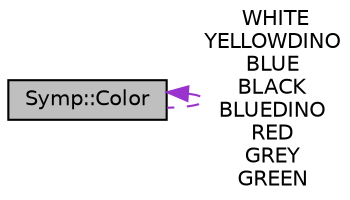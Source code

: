 digraph "Symp::Color"
{
  edge [fontname="Helvetica",fontsize="10",labelfontname="Helvetica",labelfontsize="10"];
  node [fontname="Helvetica",fontsize="10",shape=record];
  Node1 [label="Symp::Color",height=0.2,width=0.4,color="black", fillcolor="grey75", style="filled" fontcolor="black"];
  Node1 -> Node1 [dir="back",color="darkorchid3",fontsize="10",style="dashed",label=" WHITE\nYELLOWDINO\nBLUE\nBLACK\nBLUEDINO\nRED\nGREY\nGREEN" ,fontname="Helvetica"];
}
